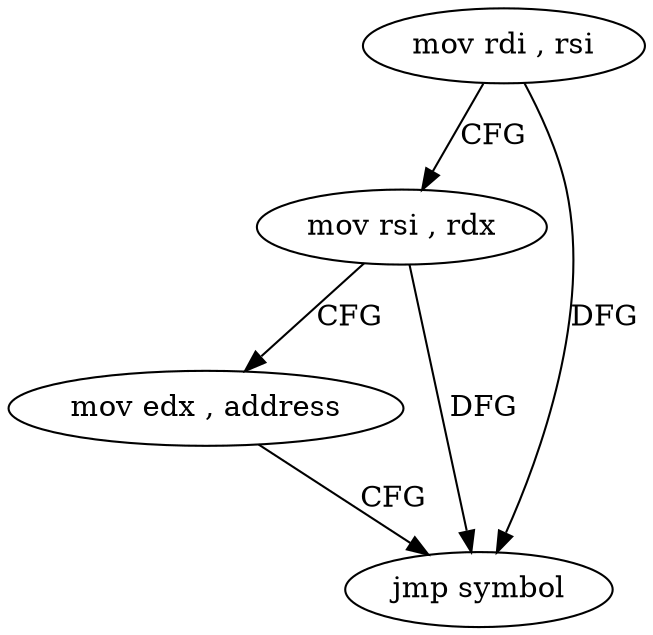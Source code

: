 digraph "func" {
"4254304" [label = "mov rdi , rsi" ]
"4254307" [label = "mov rsi , rdx" ]
"4254310" [label = "mov edx , address" ]
"4254315" [label = "jmp symbol" ]
"4254304" -> "4254307" [ label = "CFG" ]
"4254304" -> "4254315" [ label = "DFG" ]
"4254307" -> "4254310" [ label = "CFG" ]
"4254307" -> "4254315" [ label = "DFG" ]
"4254310" -> "4254315" [ label = "CFG" ]
}
